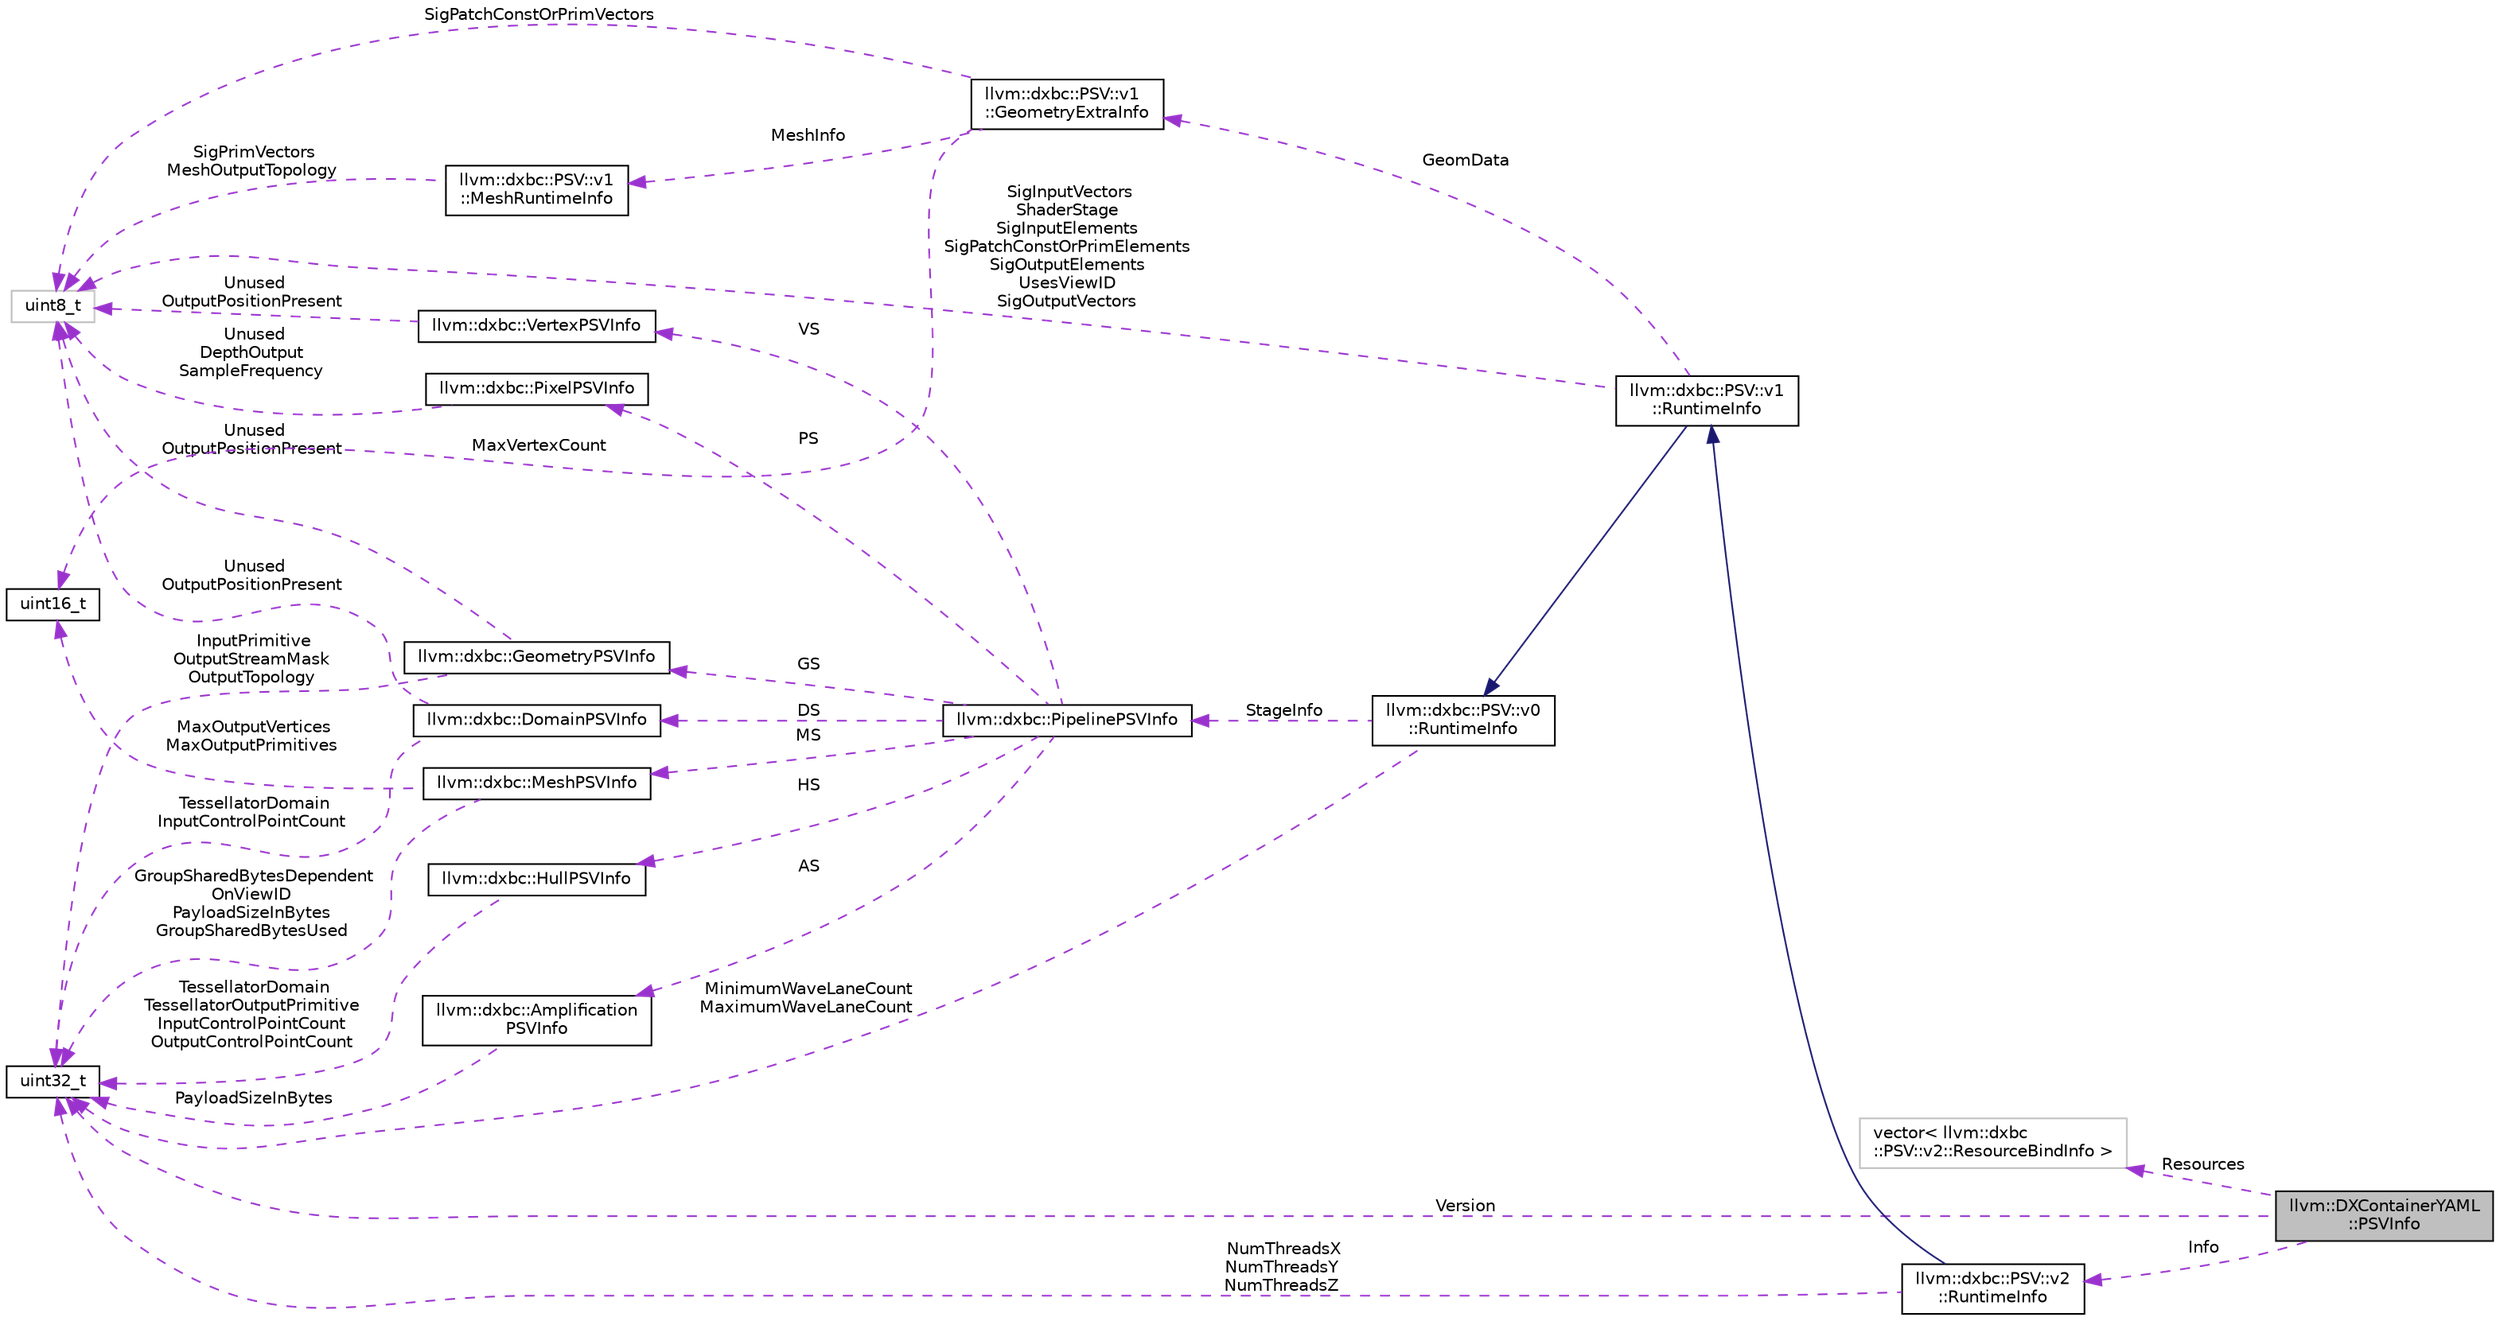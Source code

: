 digraph "llvm::DXContainerYAML::PSVInfo"
{
 // LATEX_PDF_SIZE
  bgcolor="transparent";
  edge [fontname="Helvetica",fontsize="10",labelfontname="Helvetica",labelfontsize="10"];
  node [fontname="Helvetica",fontsize="10",shape=record];
  rankdir="LR";
  Node1 [label="llvm::DXContainerYAML\l::PSVInfo",height=0.2,width=0.4,color="black", fillcolor="grey75", style="filled", fontcolor="black",tooltip=" "];
  Node2 -> Node1 [dir="back",color="darkorchid3",fontsize="10",style="dashed",label=" Resources" ,fontname="Helvetica"];
  Node2 [label="vector\< llvm::dxbc\l::PSV::v2::ResourceBindInfo \>",height=0.2,width=0.4,color="grey75",tooltip=" "];
  Node3 -> Node1 [dir="back",color="darkorchid3",fontsize="10",style="dashed",label=" Version" ,fontname="Helvetica"];
  Node3 [label="uint32_t",height=0.2,width=0.4,color="black",URL="$classuint32__t.html",tooltip=" "];
  Node4 -> Node1 [dir="back",color="darkorchid3",fontsize="10",style="dashed",label=" Info" ,fontname="Helvetica"];
  Node4 [label="llvm::dxbc::PSV::v2\l::RuntimeInfo",height=0.2,width=0.4,color="black",URL="$structllvm_1_1dxbc_1_1PSV_1_1v2_1_1RuntimeInfo.html",tooltip=" "];
  Node5 -> Node4 [dir="back",color="midnightblue",fontsize="10",style="solid",fontname="Helvetica"];
  Node5 [label="llvm::dxbc::PSV::v1\l::RuntimeInfo",height=0.2,width=0.4,color="black",URL="$structllvm_1_1dxbc_1_1PSV_1_1v1_1_1RuntimeInfo.html",tooltip=" "];
  Node6 -> Node5 [dir="back",color="midnightblue",fontsize="10",style="solid",fontname="Helvetica"];
  Node6 [label="llvm::dxbc::PSV::v0\l::RuntimeInfo",height=0.2,width=0.4,color="black",URL="$structllvm_1_1dxbc_1_1PSV_1_1v0_1_1RuntimeInfo.html",tooltip=" "];
  Node7 -> Node6 [dir="back",color="darkorchid3",fontsize="10",style="dashed",label=" StageInfo" ,fontname="Helvetica"];
  Node7 [label="llvm::dxbc::PipelinePSVInfo",height=0.2,width=0.4,color="black",URL="$unionllvm_1_1dxbc_1_1PipelinePSVInfo.html",tooltip=" "];
  Node8 -> Node7 [dir="back",color="darkorchid3",fontsize="10",style="dashed",label=" GS" ,fontname="Helvetica"];
  Node8 [label="llvm::dxbc::GeometryPSVInfo",height=0.2,width=0.4,color="black",URL="$structllvm_1_1dxbc_1_1GeometryPSVInfo.html",tooltip=" "];
  Node3 -> Node8 [dir="back",color="darkorchid3",fontsize="10",style="dashed",label=" InputPrimitive\nOutputStreamMask\nOutputTopology" ,fontname="Helvetica"];
  Node9 -> Node8 [dir="back",color="darkorchid3",fontsize="10",style="dashed",label=" Unused\nOutputPositionPresent" ,fontname="Helvetica"];
  Node9 [label="uint8_t",height=0.2,width=0.4,color="grey75",tooltip=" "];
  Node10 -> Node7 [dir="back",color="darkorchid3",fontsize="10",style="dashed",label=" PS" ,fontname="Helvetica"];
  Node10 [label="llvm::dxbc::PixelPSVInfo",height=0.2,width=0.4,color="black",URL="$structllvm_1_1dxbc_1_1PixelPSVInfo.html",tooltip=" "];
  Node9 -> Node10 [dir="back",color="darkorchid3",fontsize="10",style="dashed",label=" Unused\nDepthOutput\nSampleFrequency" ,fontname="Helvetica"];
  Node11 -> Node7 [dir="back",color="darkorchid3",fontsize="10",style="dashed",label=" DS" ,fontname="Helvetica"];
  Node11 [label="llvm::dxbc::DomainPSVInfo",height=0.2,width=0.4,color="black",URL="$structllvm_1_1dxbc_1_1DomainPSVInfo.html",tooltip=" "];
  Node3 -> Node11 [dir="back",color="darkorchid3",fontsize="10",style="dashed",label=" TessellatorDomain\nInputControlPointCount" ,fontname="Helvetica"];
  Node9 -> Node11 [dir="back",color="darkorchid3",fontsize="10",style="dashed",label=" Unused\nOutputPositionPresent" ,fontname="Helvetica"];
  Node12 -> Node7 [dir="back",color="darkorchid3",fontsize="10",style="dashed",label=" MS" ,fontname="Helvetica"];
  Node12 [label="llvm::dxbc::MeshPSVInfo",height=0.2,width=0.4,color="black",URL="$structllvm_1_1dxbc_1_1MeshPSVInfo.html",tooltip=" "];
  Node13 -> Node12 [dir="back",color="darkorchid3",fontsize="10",style="dashed",label=" MaxOutputVertices\nMaxOutputPrimitives" ,fontname="Helvetica"];
  Node13 [label="uint16_t",height=0.2,width=0.4,color="black",URL="$classuint16__t.html",tooltip=" "];
  Node3 -> Node12 [dir="back",color="darkorchid3",fontsize="10",style="dashed",label=" GroupSharedBytesDependent\lOnViewID\nPayloadSizeInBytes\nGroupSharedBytesUsed" ,fontname="Helvetica"];
  Node14 -> Node7 [dir="back",color="darkorchid3",fontsize="10",style="dashed",label=" AS" ,fontname="Helvetica"];
  Node14 [label="llvm::dxbc::Amplification\lPSVInfo",height=0.2,width=0.4,color="black",URL="$structllvm_1_1dxbc_1_1AmplificationPSVInfo.html",tooltip=" "];
  Node3 -> Node14 [dir="back",color="darkorchid3",fontsize="10",style="dashed",label=" PayloadSizeInBytes" ,fontname="Helvetica"];
  Node15 -> Node7 [dir="back",color="darkorchid3",fontsize="10",style="dashed",label=" HS" ,fontname="Helvetica"];
  Node15 [label="llvm::dxbc::HullPSVInfo",height=0.2,width=0.4,color="black",URL="$structllvm_1_1dxbc_1_1HullPSVInfo.html",tooltip=" "];
  Node3 -> Node15 [dir="back",color="darkorchid3",fontsize="10",style="dashed",label=" TessellatorDomain\nTessellatorOutputPrimitive\nInputControlPointCount\nOutputControlPointCount" ,fontname="Helvetica"];
  Node16 -> Node7 [dir="back",color="darkorchid3",fontsize="10",style="dashed",label=" VS" ,fontname="Helvetica"];
  Node16 [label="llvm::dxbc::VertexPSVInfo",height=0.2,width=0.4,color="black",URL="$structllvm_1_1dxbc_1_1VertexPSVInfo.html",tooltip=" "];
  Node9 -> Node16 [dir="back",color="darkorchid3",fontsize="10",style="dashed",label=" Unused\nOutputPositionPresent" ,fontname="Helvetica"];
  Node3 -> Node6 [dir="back",color="darkorchid3",fontsize="10",style="dashed",label=" MinimumWaveLaneCount\nMaximumWaveLaneCount" ,fontname="Helvetica"];
  Node17 -> Node5 [dir="back",color="darkorchid3",fontsize="10",style="dashed",label=" GeomData" ,fontname="Helvetica"];
  Node17 [label="llvm::dxbc::PSV::v1\l::GeometryExtraInfo",height=0.2,width=0.4,color="black",URL="$unionllvm_1_1dxbc_1_1PSV_1_1v1_1_1GeometryExtraInfo.html",tooltip=" "];
  Node13 -> Node17 [dir="back",color="darkorchid3",fontsize="10",style="dashed",label=" MaxVertexCount" ,fontname="Helvetica"];
  Node18 -> Node17 [dir="back",color="darkorchid3",fontsize="10",style="dashed",label=" MeshInfo" ,fontname="Helvetica"];
  Node18 [label="llvm::dxbc::PSV::v1\l::MeshRuntimeInfo",height=0.2,width=0.4,color="black",URL="$structllvm_1_1dxbc_1_1PSV_1_1v1_1_1MeshRuntimeInfo.html",tooltip=" "];
  Node9 -> Node18 [dir="back",color="darkorchid3",fontsize="10",style="dashed",label=" SigPrimVectors\nMeshOutputTopology" ,fontname="Helvetica"];
  Node9 -> Node17 [dir="back",color="darkorchid3",fontsize="10",style="dashed",label=" SigPatchConstOrPrimVectors" ,fontname="Helvetica"];
  Node9 -> Node5 [dir="back",color="darkorchid3",fontsize="10",style="dashed",label=" SigInputVectors\nShaderStage\nSigInputElements\nSigPatchConstOrPrimElements\nSigOutputElements\nUsesViewID\nSigOutputVectors" ,fontname="Helvetica"];
  Node3 -> Node4 [dir="back",color="darkorchid3",fontsize="10",style="dashed",label=" NumThreadsX\nNumThreadsY\nNumThreadsZ" ,fontname="Helvetica"];
}
